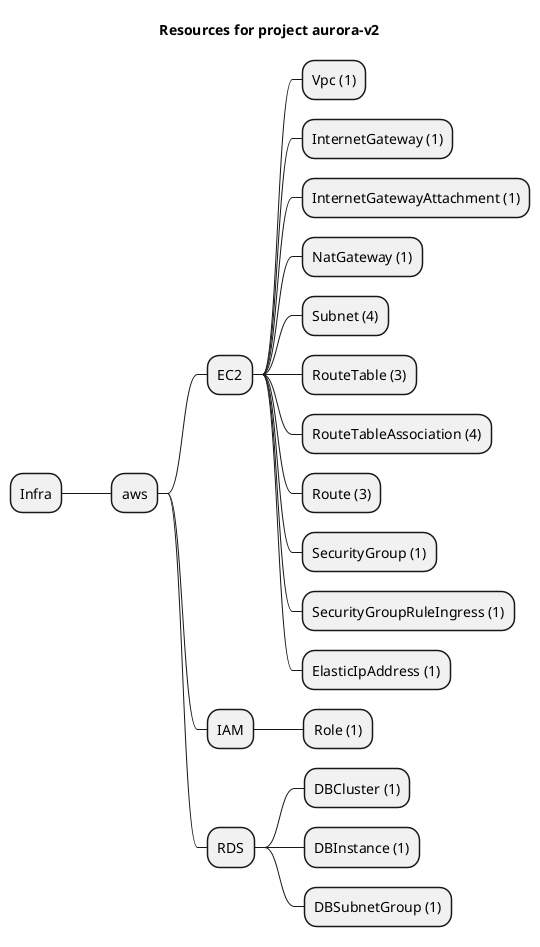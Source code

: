 @startmindmap
title Resources for project aurora-v2
skinparam monochrome true
+ Infra
++ aws
+++ EC2
++++ Vpc (1)
++++ InternetGateway (1)
++++ InternetGatewayAttachment (1)
++++ NatGateway (1)
++++ Subnet (4)
++++ RouteTable (3)
++++ RouteTableAssociation (4)
++++ Route (3)
++++ SecurityGroup (1)
++++ SecurityGroupRuleIngress (1)
++++ ElasticIpAddress (1)
+++ IAM
++++ Role (1)
+++ RDS
++++ DBCluster (1)
++++ DBInstance (1)
++++ DBSubnetGroup (1)
@endmindmap